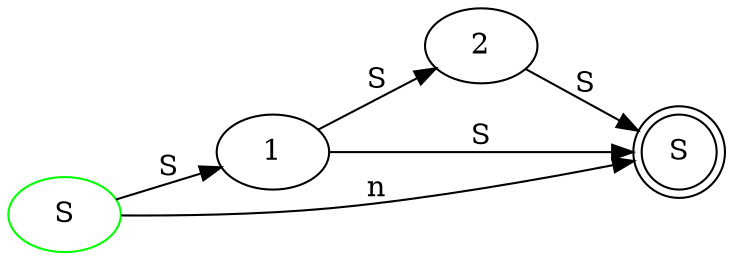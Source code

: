 digraph g
{
    rankdir = LR
    0; 1; 2; 3; 
    0[label="S", color="green"]
    3[label="S", shape="doublecircle"]

    0 -> 1[label="S"]
    1 -> 2[label="S"]
    2 -> 3[label="S"]
    1 -> 3[label="S"]
    0 -> 3[label="n"]
}